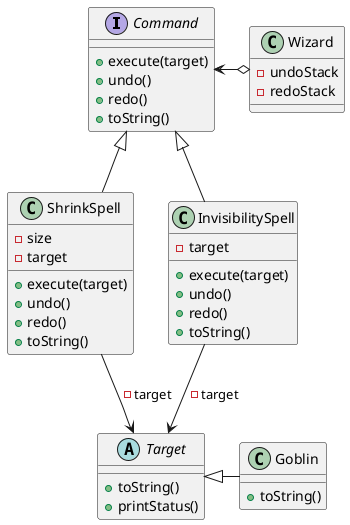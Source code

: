 @startuml

interface Command{
    +execute(target)
    +undo()
    +redo()
    +toString()
}
class ShrinkSpell{
    -size
    -target
    +execute(target)
    +undo()
    +redo()
    +toString()
}
class InvisibilitySpell{
    -target
    +execute(target)
    +undo()
    +redo()
    +toString()
}

abstract class Target{
    +toString()
    +printStatus()
}
class Goblin{
    +toString()
}

class Wizard{
    -undoStack
    -redoStack
}

ShrinkSpell -up-|> Command
InvisibilitySpell -up-|> Command
Goblin -left-|> Target
ShrinkSpell --> Target: -target
InvisibilitySpell --> Target: -target
Wizard o-left-> Command

@enduml